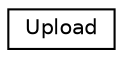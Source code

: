 digraph G
{
  edge [fontname="Helvetica",fontsize="10",labelfontname="Helvetica",labelfontsize="10"];
  node [fontname="Helvetica",fontsize="10",shape=record];
  rankdir="LR";
  Node1 [label="Upload",height=0.2,width=0.4,color="black", fillcolor="white", style="filled",URL="$class_candy_c_m_s_1_1_helper_1_1_upload.html"];
}
